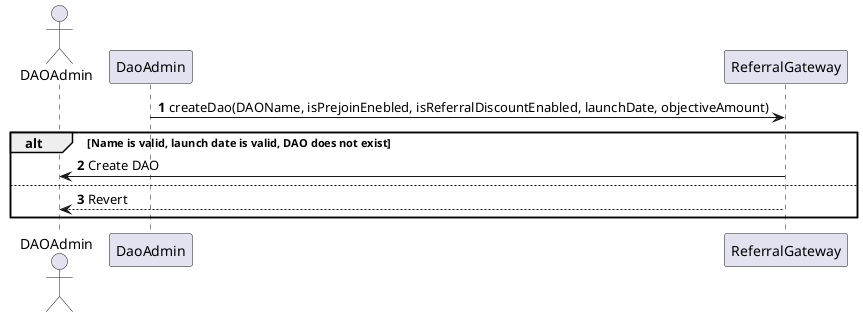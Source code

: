 @startuml Create DAO
autonumber

actor DAOAdmin

DaoAdmin -> ReferralGateway: createDao(DAOName, isPrejoinEnebled, isReferralDiscountEnabled, launchDate, objectiveAmount)

alt Name is valid, launch date is valid, DAO does not exist
    ReferralGateway -> DAOAdmin: Create DAO
    
else
    ReferralGateway --> DAOAdmin: Revert
end

@enduml    
